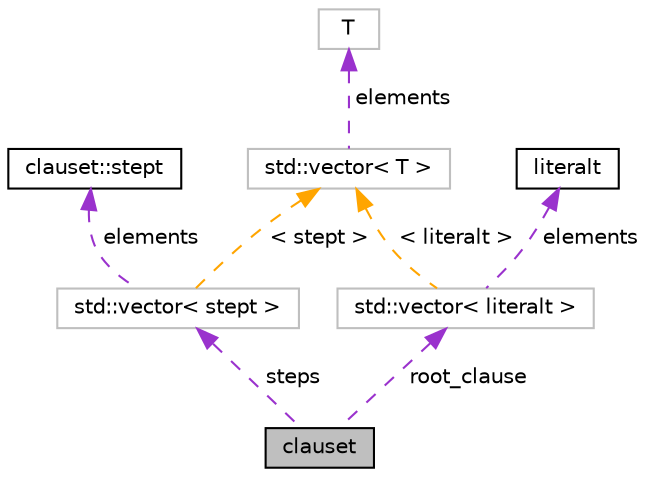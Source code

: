 digraph "clauset"
{
 // LATEX_PDF_SIZE
  bgcolor="transparent";
  edge [fontname="Helvetica",fontsize="10",labelfontname="Helvetica",labelfontsize="10"];
  node [fontname="Helvetica",fontsize="10",shape=record];
  Node1 [label="clauset",height=0.2,width=0.4,color="black", fillcolor="grey75", style="filled", fontcolor="black",tooltip=" "];
  Node2 -> Node1 [dir="back",color="darkorchid3",fontsize="10",style="dashed",label=" steps" ,fontname="Helvetica"];
  Node2 [label="std::vector\< stept \>",height=0.2,width=0.4,color="grey75",tooltip=" "];
  Node3 -> Node2 [dir="back",color="darkorchid3",fontsize="10",style="dashed",label=" elements" ,fontname="Helvetica"];
  Node3 [label="clauset::stept",height=0.2,width=0.4,color="black",URL="$structclauset_1_1stept.html",tooltip=" "];
  Node4 -> Node2 [dir="back",color="orange",fontsize="10",style="dashed",label=" \< stept \>" ,fontname="Helvetica"];
  Node4 [label="std::vector\< T \>",height=0.2,width=0.4,color="grey75",tooltip="STL class."];
  Node5 -> Node4 [dir="back",color="darkorchid3",fontsize="10",style="dashed",label=" elements" ,fontname="Helvetica"];
  Node5 [label="T",height=0.2,width=0.4,color="grey75",tooltip=" "];
  Node6 -> Node1 [dir="back",color="darkorchid3",fontsize="10",style="dashed",label=" root_clause" ,fontname="Helvetica"];
  Node6 [label="std::vector\< literalt \>",height=0.2,width=0.4,color="grey75",tooltip=" "];
  Node7 -> Node6 [dir="back",color="darkorchid3",fontsize="10",style="dashed",label=" elements" ,fontname="Helvetica"];
  Node7 [label="literalt",height=0.2,width=0.4,color="black",URL="$classliteralt.html",tooltip=" "];
  Node4 -> Node6 [dir="back",color="orange",fontsize="10",style="dashed",label=" \< literalt \>" ,fontname="Helvetica"];
}
